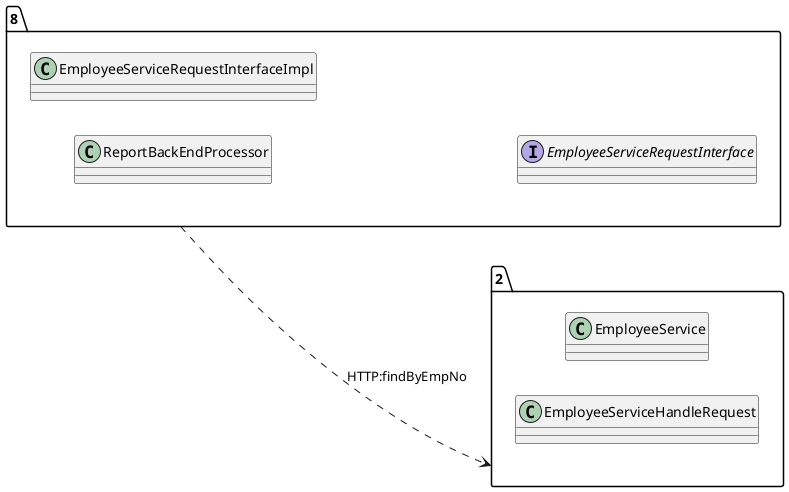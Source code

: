 @startuml 
allow_mixing
left to right direction
package "8"{
class ReportBackEndProcessor
class EmployeeServiceRequestInterfaceImpl
interface EmployeeServiceRequestInterface

}
package "2"{
class EmployeeService
class EmployeeServiceHandleRequest

}
"8" ..> "2":HTTP:findByEmpNo
@enduml